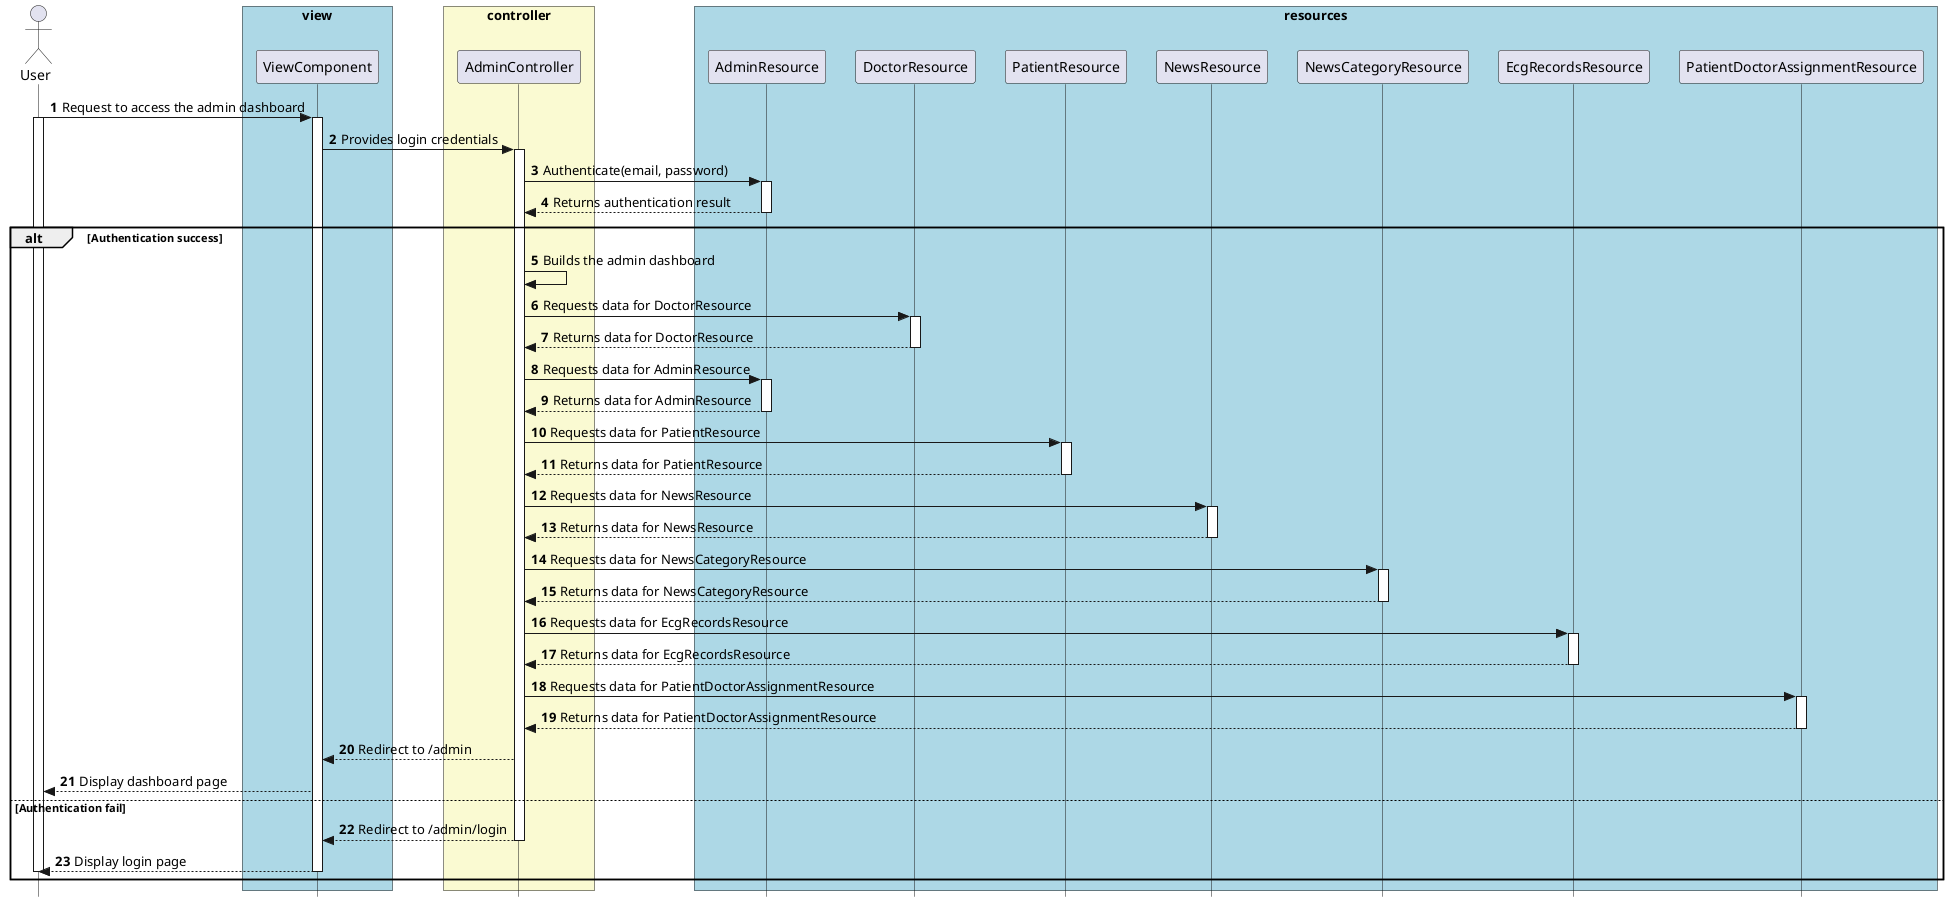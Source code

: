 @startuml




skinparam style strictuml

skinparam lifelineStrategy solid

skinparam ParticipantPadding 10

skinparam BoxPadding 10

autonumber


actor User as User


box "view" #lightBlue
participant "ViewComponent" as ViewComponent

end box


box "controller" #LightGoldenRodYellow

participant "AdminController" as AdminJS
end box

box "resources" #lightBlue

participant AdminResource as AdminResource
participant DoctorResource as DoctorResource
participant PatientResource as PatientResource
participant NewsResource as NewsResource
participant NewsCategoryResource as NewsCategoryResource
participant EcgRecordsResource as EcgRecordsResource
participant PatientDoctorAssignmentResource as PatientDoctorAssignmentResource

end box

User -> ViewComponent: Request to access the admin dashboard
activate User
activate ViewComponent
' alt Authentication
  ' AdminJS -> User: Requests login credentials
  ViewComponent -> AdminJS: Provides login credentials
  activate AdminJS
  AdminJS -> AdminResource: Authenticate(email, password)
  activate AdminResource
  AdminResource --> AdminJS: Returns authentication result
  deactivate AdminResource
' end

alt Authentication success
  ' User -> AdminJS: Successfully authenticated
  AdminJS -> AdminJS: Builds the admin dashboard
  AdminJS -> DoctorResource: Requests data for DoctorResource
  activate DoctorResource
  DoctorResource --> AdminJS: Returns data for DoctorResource
  deactivate DoctorResource
  AdminJS -> AdminResource: Requests data for AdminResource
  activate AdminResource
  AdminResource --> AdminJS: Returns data for AdminResource
  deactivate AdminResource
  AdminJS -> PatientResource: Requests data for PatientResource
  activate PatientResource
  PatientResource --> AdminJS: Returns data for PatientResource
  deactivate PatientResource
  AdminJS -> NewsResource: Requests data for NewsResource
  activate NewsResource
  NewsResource --> AdminJS: Returns data for NewsResource
  deactivate NewsResource
  AdminJS -> NewsCategoryResource: Requests data for NewsCategoryResource
  activate NewsCategoryResource
  NewsCategoryResource --> AdminJS: Returns data for NewsCategoryResource
  deactivate NewsCategoryResource
  AdminJS -> EcgRecordsResource: Requests data for EcgRecordsResource
  activate EcgRecordsResource
  EcgRecordsResource --> AdminJS: Returns data for EcgRecordsResource
  deactivate EcgRecordsResource
  AdminJS -> PatientDoctorAssignmentResource: Requests data for PatientDoctorAssignmentResource
  activate PatientDoctorAssignmentResource
  PatientDoctorAssignmentResource --> AdminJS: Returns data for PatientDoctorAssignmentResource
  deactivate PatientDoctorAssignmentResource

  AdminJS --> ViewComponent: Redirect to /admin

  ViewComponent --> User: Display dashboard page

  else Authentication fail

  AdminJS --> ViewComponent: Redirect to /admin/login
  deactivate AdminJS
  ViewComponent --> User: Display login page
  deactivate ViewComponent
deactivate User

end

@enduml
